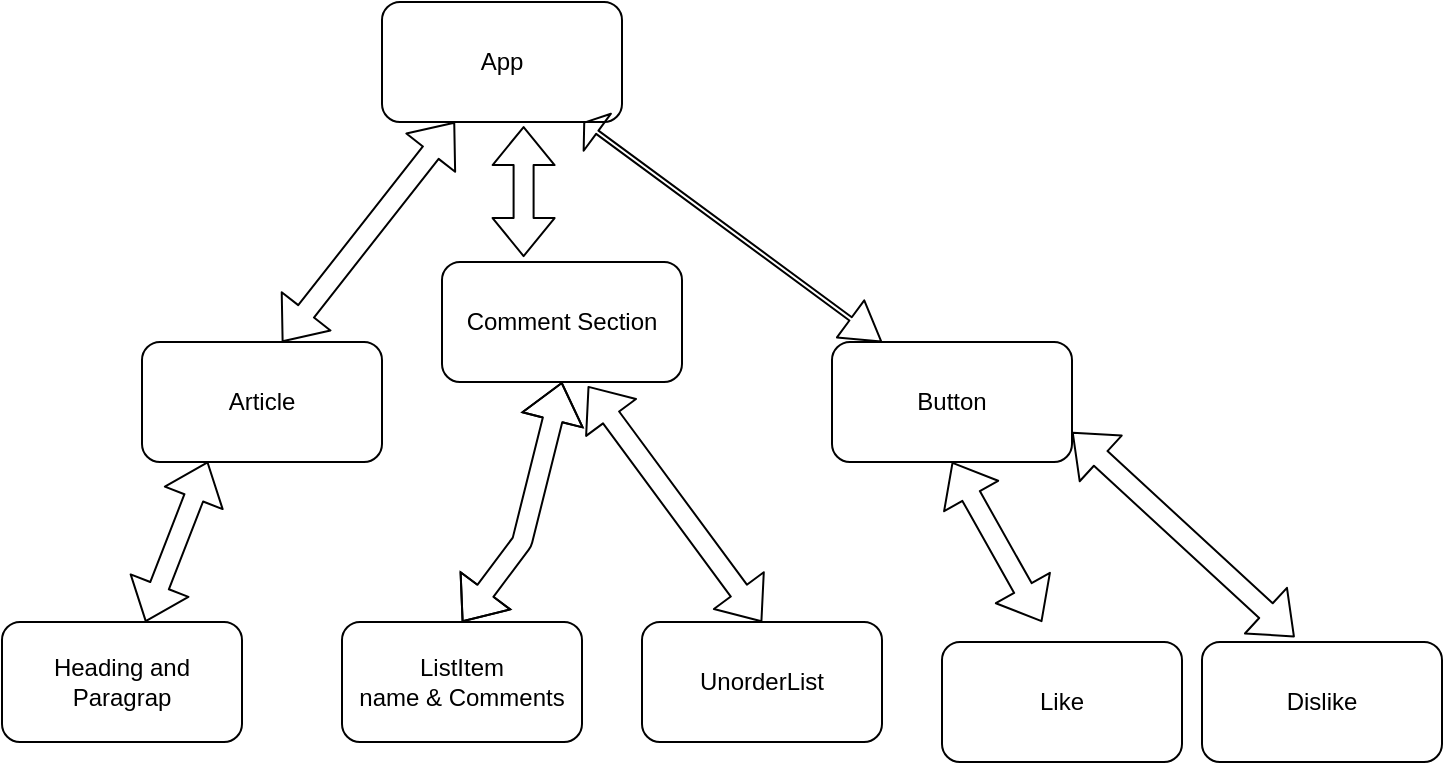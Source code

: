 <mxfile>
    <diagram id="uzcDhrDKm2oG_fqQO8r4" name="Page-1">
        <mxGraphModel dx="590" dy="177" grid="1" gridSize="10" guides="1" tooltips="1" connect="1" arrows="1" fold="1" page="1" pageScale="1" pageWidth="850" pageHeight="1100" math="0" shadow="0">
            <root>
                <mxCell id="0"/>
                <mxCell id="1" parent="0"/>
                <mxCell id="3" value="" style="shape=flexArrow;endArrow=classic;startArrow=classic;html=1;" parent="1" target="4" edge="1">
                    <mxGeometry width="100" height="100" relative="1" as="geometry">
                        <mxPoint x="150" y="200" as="sourcePoint"/>
                        <mxPoint x="250" y="100" as="targetPoint"/>
                    </mxGeometry>
                </mxCell>
                <mxCell id="4" value="App" style="rounded=1;whiteSpace=wrap;html=1;" parent="1" vertex="1">
                    <mxGeometry x="200" y="30" width="120" height="60" as="geometry"/>
                </mxCell>
                <mxCell id="5" value="Comment Section" style="rounded=1;whiteSpace=wrap;html=1;" parent="1" vertex="1">
                    <mxGeometry x="230" y="160" width="120" height="60" as="geometry"/>
                </mxCell>
                <mxCell id="6" value="" style="shape=flexArrow;endArrow=classic;startArrow=classic;html=1;entryX=0.59;entryY=1.034;entryDx=0;entryDy=0;entryPerimeter=0;exitX=0.34;exitY=-0.041;exitDx=0;exitDy=0;exitPerimeter=0;" parent="1" source="5" target="4" edge="1">
                    <mxGeometry width="100" height="100" relative="1" as="geometry">
                        <mxPoint x="240" y="200" as="sourcePoint"/>
                        <mxPoint x="340" y="100" as="targetPoint"/>
                    </mxGeometry>
                </mxCell>
                <mxCell id="7" value="Button" style="rounded=1;whiteSpace=wrap;html=1;" parent="1" vertex="1">
                    <mxGeometry x="425" y="200" width="120" height="60" as="geometry"/>
                </mxCell>
                <mxCell id="8" value="" style="shape=flexArrow;endArrow=classic;startArrow=classic;html=1;width=2;endSize=2.37;" parent="1" target="4" edge="1">
                    <mxGeometry width="100" height="100" relative="1" as="geometry">
                        <mxPoint x="450" y="200" as="sourcePoint"/>
                        <mxPoint x="350" y="100" as="targetPoint"/>
                    </mxGeometry>
                </mxCell>
                <mxCell id="9" value="" style="shape=flexArrow;endArrow=classic;startArrow=classic;html=1;exitX=0.358;exitY=0.996;exitDx=0;exitDy=0;exitPerimeter=0;" parent="1" target="10" edge="1">
                    <mxGeometry width="100" height="100" relative="1" as="geometry">
                        <mxPoint x="112.96" y="259.76" as="sourcePoint"/>
                        <mxPoint x="140" y="260" as="targetPoint"/>
                    </mxGeometry>
                </mxCell>
                <mxCell id="10" value="Heading and Paragrap" style="rounded=1;whiteSpace=wrap;html=1;" parent="1" vertex="1">
                    <mxGeometry x="10" y="340" width="120" height="60" as="geometry"/>
                </mxCell>
                <mxCell id="11" value="Article" style="rounded=1;whiteSpace=wrap;html=1;" parent="1" vertex="1">
                    <mxGeometry x="80" y="200" width="120" height="60" as="geometry"/>
                </mxCell>
                <mxCell id="12" value="" style="shape=flexArrow;endArrow=classic;startArrow=classic;html=1;entryX=0.5;entryY=1;entryDx=0;entryDy=0;exitX=0.5;exitY=0;exitDx=0;exitDy=0;" parent="1" source="13" target="5" edge="1">
                    <mxGeometry width="100" height="100" relative="1" as="geometry">
                        <mxPoint x="310" y="340" as="sourcePoint"/>
                        <mxPoint x="380" y="270" as="targetPoint"/>
                        <Array as="points">
                            <mxPoint x="270" y="300"/>
                        </Array>
                    </mxGeometry>
                </mxCell>
                <mxCell id="13" value="ListItem&lt;br&gt;name &amp;amp; Comments" style="rounded=1;whiteSpace=wrap;html=1;" parent="1" vertex="1">
                    <mxGeometry x="180" y="340" width="120" height="60" as="geometry"/>
                </mxCell>
                <mxCell id="16" value="" style="shape=flexArrow;endArrow=classic;startArrow=classic;html=1;entryX=0.608;entryY=1.034;entryDx=0;entryDy=0;entryPerimeter=0;" parent="1" target="5" edge="1">
                    <mxGeometry width="100" height="100" relative="1" as="geometry">
                        <mxPoint x="390" y="340" as="sourcePoint"/>
                        <mxPoint x="440" y="300" as="targetPoint"/>
                    </mxGeometry>
                </mxCell>
                <mxCell id="17" value="UnorderList" style="rounded=1;whiteSpace=wrap;html=1;" parent="1" vertex="1">
                    <mxGeometry x="330" y="340" width="120" height="60" as="geometry"/>
                </mxCell>
                <mxCell id="18" value="" style="shape=flexArrow;endArrow=classic;startArrow=classic;html=1;entryX=0.5;entryY=1;entryDx=0;entryDy=0;" parent="1" target="7" edge="1">
                    <mxGeometry width="100" height="100" relative="1" as="geometry">
                        <mxPoint x="530" y="340" as="sourcePoint"/>
                        <mxPoint x="545" y="260" as="targetPoint"/>
                    </mxGeometry>
                </mxCell>
                <mxCell id="20" value="Like" style="rounded=1;whiteSpace=wrap;html=1;" parent="1" vertex="1">
                    <mxGeometry x="480" y="350" width="120" height="60" as="geometry"/>
                </mxCell>
                <mxCell id="21" value="Dislike" style="rounded=1;whiteSpace=wrap;html=1;" parent="1" vertex="1">
                    <mxGeometry x="610" y="350" width="120" height="60" as="geometry"/>
                </mxCell>
                <mxCell id="22" value="" style="shape=flexArrow;endArrow=classic;startArrow=classic;html=1;entryX=1;entryY=0.75;entryDx=0;entryDy=0;exitX=0.386;exitY=-0.041;exitDx=0;exitDy=0;exitPerimeter=0;" parent="1" source="21" target="7" edge="1">
                    <mxGeometry width="100" height="100" relative="1" as="geometry">
                        <mxPoint x="620" y="330" as="sourcePoint"/>
                        <mxPoint x="720" y="230" as="targetPoint"/>
                    </mxGeometry>
                </mxCell>
            </root>
        </mxGraphModel>
    </diagram>
</mxfile>